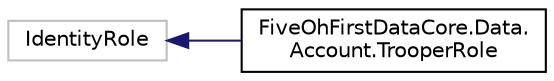 digraph "Graphical Class Hierarchy"
{
 // LATEX_PDF_SIZE
  edge [fontname="Helvetica",fontsize="10",labelfontname="Helvetica",labelfontsize="10"];
  node [fontname="Helvetica",fontsize="10",shape=record];
  rankdir="LR";
  Node63 [label="IdentityRole",height=0.2,width=0.4,color="grey75", fillcolor="white", style="filled",tooltip=" "];
  Node63 -> Node0 [dir="back",color="midnightblue",fontsize="10",style="solid",fontname="Helvetica"];
  Node0 [label="FiveOhFirstDataCore.Data.\lAccount.TrooperRole",height=0.2,width=0.4,color="black", fillcolor="white", style="filled",URL="$class_five_oh_first_data_core_1_1_data_1_1_account_1_1_trooper_role.html",tooltip=" "];
}
